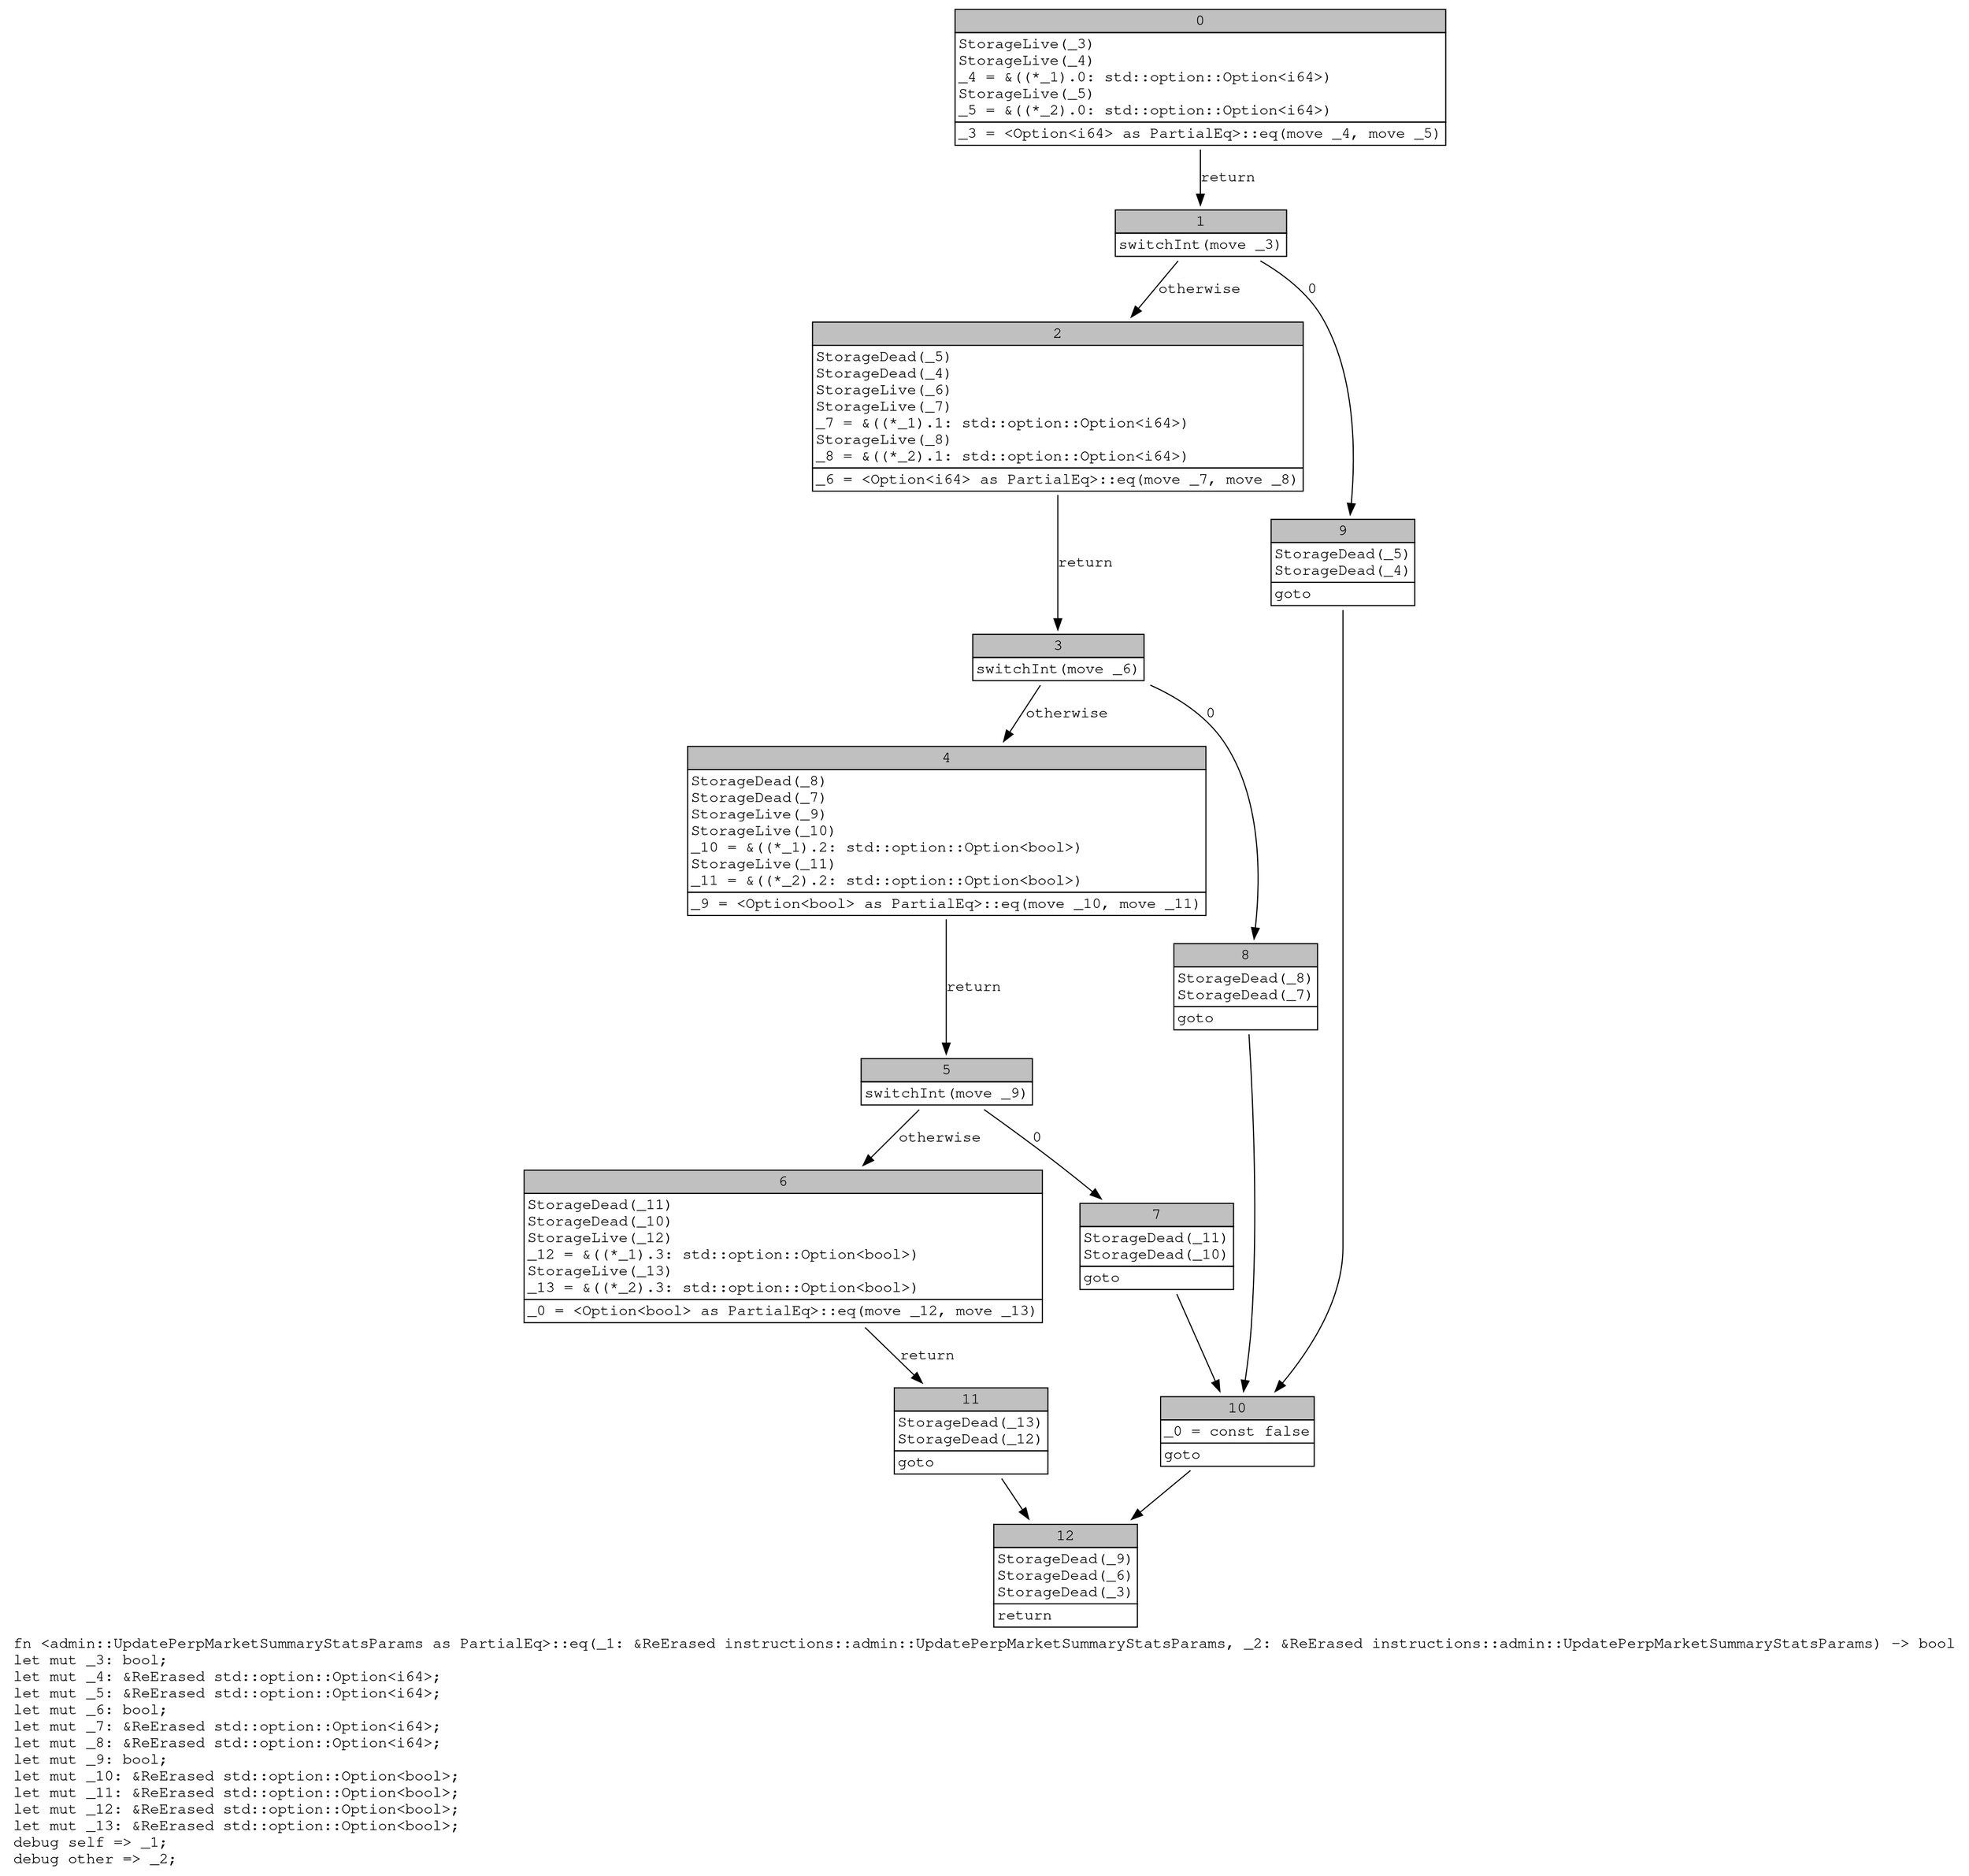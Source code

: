 digraph Mir_0_5525 {
    graph [fontname="Courier, monospace"];
    node [fontname="Courier, monospace"];
    edge [fontname="Courier, monospace"];
    label=<fn &lt;admin::UpdatePerpMarketSummaryStatsParams as PartialEq&gt;::eq(_1: &amp;ReErased instructions::admin::UpdatePerpMarketSummaryStatsParams, _2: &amp;ReErased instructions::admin::UpdatePerpMarketSummaryStatsParams) -&gt; bool<br align="left"/>let mut _3: bool;<br align="left"/>let mut _4: &amp;ReErased std::option::Option&lt;i64&gt;;<br align="left"/>let mut _5: &amp;ReErased std::option::Option&lt;i64&gt;;<br align="left"/>let mut _6: bool;<br align="left"/>let mut _7: &amp;ReErased std::option::Option&lt;i64&gt;;<br align="left"/>let mut _8: &amp;ReErased std::option::Option&lt;i64&gt;;<br align="left"/>let mut _9: bool;<br align="left"/>let mut _10: &amp;ReErased std::option::Option&lt;bool&gt;;<br align="left"/>let mut _11: &amp;ReErased std::option::Option&lt;bool&gt;;<br align="left"/>let mut _12: &amp;ReErased std::option::Option&lt;bool&gt;;<br align="left"/>let mut _13: &amp;ReErased std::option::Option&lt;bool&gt;;<br align="left"/>debug self =&gt; _1;<br align="left"/>debug other =&gt; _2;<br align="left"/>>;
    bb0__0_5525 [shape="none", label=<<table border="0" cellborder="1" cellspacing="0"><tr><td bgcolor="gray" align="center" colspan="1">0</td></tr><tr><td align="left" balign="left">StorageLive(_3)<br/>StorageLive(_4)<br/>_4 = &amp;((*_1).0: std::option::Option&lt;i64&gt;)<br/>StorageLive(_5)<br/>_5 = &amp;((*_2).0: std::option::Option&lt;i64&gt;)<br/></td></tr><tr><td align="left">_3 = &lt;Option&lt;i64&gt; as PartialEq&gt;::eq(move _4, move _5)</td></tr></table>>];
    bb1__0_5525 [shape="none", label=<<table border="0" cellborder="1" cellspacing="0"><tr><td bgcolor="gray" align="center" colspan="1">1</td></tr><tr><td align="left">switchInt(move _3)</td></tr></table>>];
    bb2__0_5525 [shape="none", label=<<table border="0" cellborder="1" cellspacing="0"><tr><td bgcolor="gray" align="center" colspan="1">2</td></tr><tr><td align="left" balign="left">StorageDead(_5)<br/>StorageDead(_4)<br/>StorageLive(_6)<br/>StorageLive(_7)<br/>_7 = &amp;((*_1).1: std::option::Option&lt;i64&gt;)<br/>StorageLive(_8)<br/>_8 = &amp;((*_2).1: std::option::Option&lt;i64&gt;)<br/></td></tr><tr><td align="left">_6 = &lt;Option&lt;i64&gt; as PartialEq&gt;::eq(move _7, move _8)</td></tr></table>>];
    bb3__0_5525 [shape="none", label=<<table border="0" cellborder="1" cellspacing="0"><tr><td bgcolor="gray" align="center" colspan="1">3</td></tr><tr><td align="left">switchInt(move _6)</td></tr></table>>];
    bb4__0_5525 [shape="none", label=<<table border="0" cellborder="1" cellspacing="0"><tr><td bgcolor="gray" align="center" colspan="1">4</td></tr><tr><td align="left" balign="left">StorageDead(_8)<br/>StorageDead(_7)<br/>StorageLive(_9)<br/>StorageLive(_10)<br/>_10 = &amp;((*_1).2: std::option::Option&lt;bool&gt;)<br/>StorageLive(_11)<br/>_11 = &amp;((*_2).2: std::option::Option&lt;bool&gt;)<br/></td></tr><tr><td align="left">_9 = &lt;Option&lt;bool&gt; as PartialEq&gt;::eq(move _10, move _11)</td></tr></table>>];
    bb5__0_5525 [shape="none", label=<<table border="0" cellborder="1" cellspacing="0"><tr><td bgcolor="gray" align="center" colspan="1">5</td></tr><tr><td align="left">switchInt(move _9)</td></tr></table>>];
    bb6__0_5525 [shape="none", label=<<table border="0" cellborder="1" cellspacing="0"><tr><td bgcolor="gray" align="center" colspan="1">6</td></tr><tr><td align="left" balign="left">StorageDead(_11)<br/>StorageDead(_10)<br/>StorageLive(_12)<br/>_12 = &amp;((*_1).3: std::option::Option&lt;bool&gt;)<br/>StorageLive(_13)<br/>_13 = &amp;((*_2).3: std::option::Option&lt;bool&gt;)<br/></td></tr><tr><td align="left">_0 = &lt;Option&lt;bool&gt; as PartialEq&gt;::eq(move _12, move _13)</td></tr></table>>];
    bb7__0_5525 [shape="none", label=<<table border="0" cellborder="1" cellspacing="0"><tr><td bgcolor="gray" align="center" colspan="1">7</td></tr><tr><td align="left" balign="left">StorageDead(_11)<br/>StorageDead(_10)<br/></td></tr><tr><td align="left">goto</td></tr></table>>];
    bb8__0_5525 [shape="none", label=<<table border="0" cellborder="1" cellspacing="0"><tr><td bgcolor="gray" align="center" colspan="1">8</td></tr><tr><td align="left" balign="left">StorageDead(_8)<br/>StorageDead(_7)<br/></td></tr><tr><td align="left">goto</td></tr></table>>];
    bb9__0_5525 [shape="none", label=<<table border="0" cellborder="1" cellspacing="0"><tr><td bgcolor="gray" align="center" colspan="1">9</td></tr><tr><td align="left" balign="left">StorageDead(_5)<br/>StorageDead(_4)<br/></td></tr><tr><td align="left">goto</td></tr></table>>];
    bb10__0_5525 [shape="none", label=<<table border="0" cellborder="1" cellspacing="0"><tr><td bgcolor="gray" align="center" colspan="1">10</td></tr><tr><td align="left" balign="left">_0 = const false<br/></td></tr><tr><td align="left">goto</td></tr></table>>];
    bb11__0_5525 [shape="none", label=<<table border="0" cellborder="1" cellspacing="0"><tr><td bgcolor="gray" align="center" colspan="1">11</td></tr><tr><td align="left" balign="left">StorageDead(_13)<br/>StorageDead(_12)<br/></td></tr><tr><td align="left">goto</td></tr></table>>];
    bb12__0_5525 [shape="none", label=<<table border="0" cellborder="1" cellspacing="0"><tr><td bgcolor="gray" align="center" colspan="1">12</td></tr><tr><td align="left" balign="left">StorageDead(_9)<br/>StorageDead(_6)<br/>StorageDead(_3)<br/></td></tr><tr><td align="left">return</td></tr></table>>];
    bb0__0_5525 -> bb1__0_5525 [label="return"];
    bb1__0_5525 -> bb9__0_5525 [label="0"];
    bb1__0_5525 -> bb2__0_5525 [label="otherwise"];
    bb2__0_5525 -> bb3__0_5525 [label="return"];
    bb3__0_5525 -> bb8__0_5525 [label="0"];
    bb3__0_5525 -> bb4__0_5525 [label="otherwise"];
    bb4__0_5525 -> bb5__0_5525 [label="return"];
    bb5__0_5525 -> bb7__0_5525 [label="0"];
    bb5__0_5525 -> bb6__0_5525 [label="otherwise"];
    bb6__0_5525 -> bb11__0_5525 [label="return"];
    bb7__0_5525 -> bb10__0_5525 [label=""];
    bb8__0_5525 -> bb10__0_5525 [label=""];
    bb9__0_5525 -> bb10__0_5525 [label=""];
    bb10__0_5525 -> bb12__0_5525 [label=""];
    bb11__0_5525 -> bb12__0_5525 [label=""];
}
